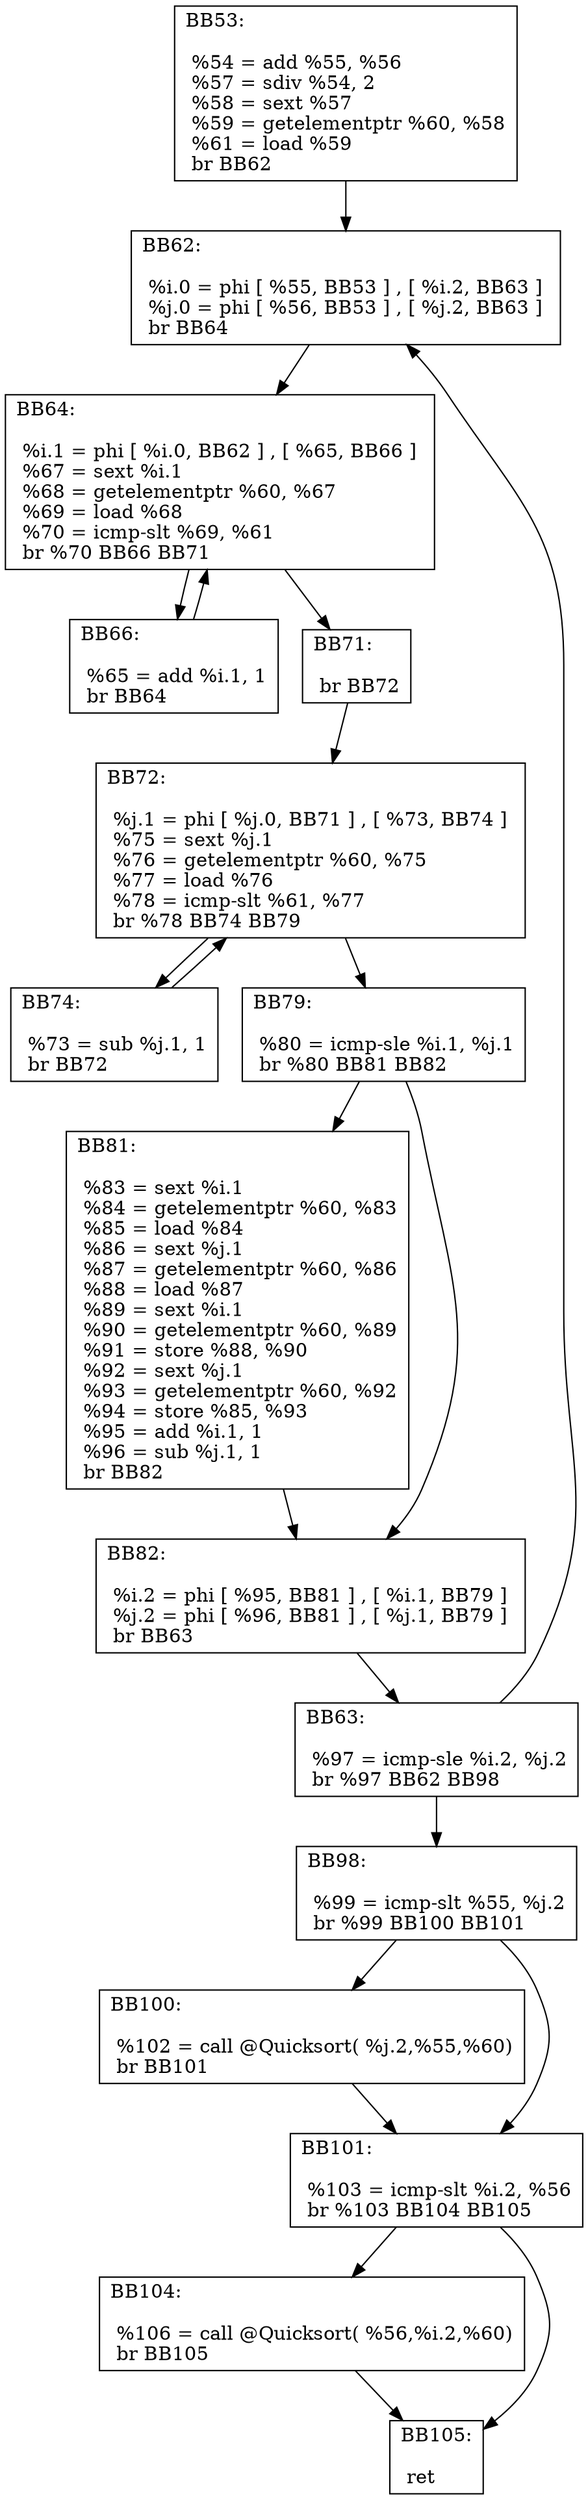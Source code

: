 digraph "CFG for 'Quicksort' function" {
BB53 [shape=record,
    label="{BB53:\l\l
             %54 = add %55, %56\l
             %57 = sdiv %54, 2\l
             %58 = sext %57\l
             %59 = getelementptr %60, %58\l
             %61 = load %59\l
             br BB62\l
             }"];
BB53 -> BB62
BB62 [shape=record,
    label="{BB62:\l\l
             %i.0 = phi [ %55, BB53 ] , [ %i.2, BB63 ] \l
             %j.0 = phi [ %56, BB53 ] , [ %j.2, BB63 ] \l
             br BB64\l
             }"];
BB62 -> BB64
BB64 [shape=record,
    label="{BB64:\l\l
             %i.1 = phi [ %i.0, BB62 ] , [ %65, BB66 ] \l
             %67 = sext %i.1\l
             %68 = getelementptr %60, %67\l
             %69 = load %68\l
             %70 = icmp-slt %69, %61\l
             br %70 BB66 BB71\l
             }"];
BB64 -> BB66
BB64 -> BB71
BB66 [shape=record,
    label="{BB66:\l\l
             %65 = add %i.1, 1\l
             br BB64\l
             }"];
BB66 -> BB64
BB71 [shape=record,
    label="{BB71:\l\l
             br BB72\l
             }"];
BB71 -> BB72
BB72 [shape=record,
    label="{BB72:\l\l
             %j.1 = phi [ %j.0, BB71 ] , [ %73, BB74 ] \l
             %75 = sext %j.1\l
             %76 = getelementptr %60, %75\l
             %77 = load %76\l
             %78 = icmp-slt %61, %77\l
             br %78 BB74 BB79\l
             }"];
BB72 -> BB74
BB72 -> BB79
BB74 [shape=record,
    label="{BB74:\l\l
             %73 = sub %j.1, 1\l
             br BB72\l
             }"];
BB74 -> BB72
BB79 [shape=record,
    label="{BB79:\l\l
             %80 = icmp-sle %i.1, %j.1\l
             br %80 BB81 BB82\l
             }"];
BB79 -> BB81
BB79 -> BB82
BB81 [shape=record,
    label="{BB81:\l\l
             %83 = sext %i.1\l
             %84 = getelementptr %60, %83\l
             %85 = load %84\l
             %86 = sext %j.1\l
             %87 = getelementptr %60, %86\l
             %88 = load %87\l
             %89 = sext %i.1\l
             %90 = getelementptr %60, %89\l
             %91 = store %88, %90\l
             %92 = sext %j.1\l
             %93 = getelementptr %60, %92\l
             %94 = store %85, %93\l
             %95 = add %i.1, 1\l
             %96 = sub %j.1, 1\l
             br BB82\l
             }"];
BB81 -> BB82
BB82 [shape=record,
    label="{BB82:\l\l
             %i.2 = phi [ %95, BB81 ] , [ %i.1, BB79 ] \l
             %j.2 = phi [ %96, BB81 ] , [ %j.1, BB79 ] \l
             br BB63\l
             }"];
BB82 -> BB63
BB63 [shape=record,
    label="{BB63:\l\l
             %97 = icmp-sle %i.2, %j.2\l
             br %97 BB62 BB98\l
             }"];
BB63 -> BB62
BB63 -> BB98
BB98 [shape=record,
    label="{BB98:\l\l
             %99 = icmp-slt %55, %j.2\l
             br %99 BB100 BB101\l
             }"];
BB98 -> BB100
BB98 -> BB101
BB100 [shape=record,
    label="{BB100:\l\l
             %102 = call @Quicksort( %j.2,%55,%60)\l
             br BB101\l
             }"];
BB100 -> BB101
BB101 [shape=record,
    label="{BB101:\l\l
             %103 = icmp-slt %i.2, %56\l
             br %103 BB104 BB105\l
             }"];
BB101 -> BB104
BB101 -> BB105
BB104 [shape=record,
    label="{BB104:\l\l
             %106 = call @Quicksort( %56,%i.2,%60)\l
             br BB105\l
             }"];
BB104 -> BB105
BB105 [shape=record,
    label="{BB105:\l\l
             ret\l
             }"];
}